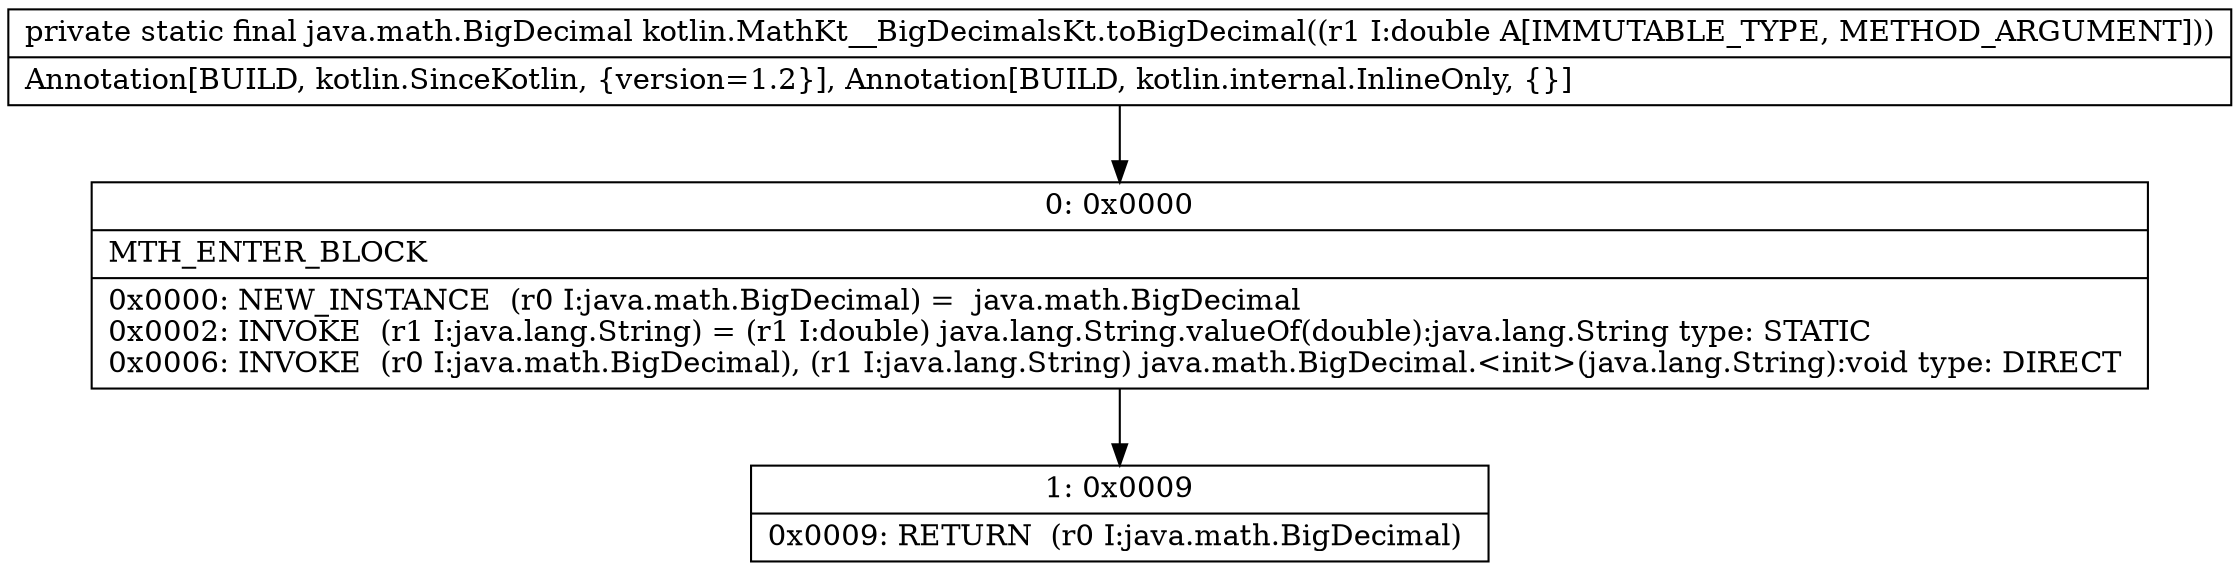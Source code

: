 digraph "CFG forkotlin.MathKt__BigDecimalsKt.toBigDecimal(D)Ljava\/math\/BigDecimal;" {
Node_0 [shape=record,label="{0\:\ 0x0000|MTH_ENTER_BLOCK\l|0x0000: NEW_INSTANCE  (r0 I:java.math.BigDecimal) =  java.math.BigDecimal \l0x0002: INVOKE  (r1 I:java.lang.String) = (r1 I:double) java.lang.String.valueOf(double):java.lang.String type: STATIC \l0x0006: INVOKE  (r0 I:java.math.BigDecimal), (r1 I:java.lang.String) java.math.BigDecimal.\<init\>(java.lang.String):void type: DIRECT \l}"];
Node_1 [shape=record,label="{1\:\ 0x0009|0x0009: RETURN  (r0 I:java.math.BigDecimal) \l}"];
MethodNode[shape=record,label="{private static final java.math.BigDecimal kotlin.MathKt__BigDecimalsKt.toBigDecimal((r1 I:double A[IMMUTABLE_TYPE, METHOD_ARGUMENT]))  | Annotation[BUILD, kotlin.SinceKotlin, \{version=1.2\}], Annotation[BUILD, kotlin.internal.InlineOnly, \{\}]\l}"];
MethodNode -> Node_0;
Node_0 -> Node_1;
}

